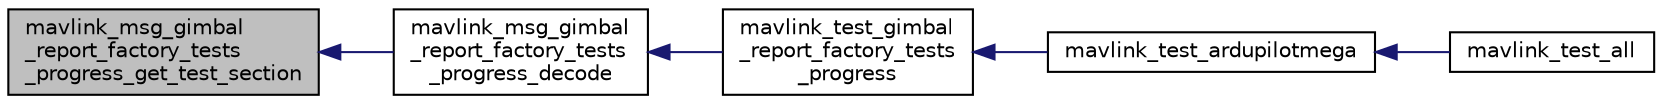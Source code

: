 digraph "mavlink_msg_gimbal_report_factory_tests_progress_get_test_section"
{
 // INTERACTIVE_SVG=YES
  edge [fontname="Helvetica",fontsize="10",labelfontname="Helvetica",labelfontsize="10"];
  node [fontname="Helvetica",fontsize="10",shape=record];
  rankdir="LR";
  Node1 [label="mavlink_msg_gimbal\l_report_factory_tests\l_progress_get_test_section",height=0.2,width=0.4,color="black", fillcolor="grey75", style="filled", fontcolor="black"];
  Node1 -> Node2 [dir="back",color="midnightblue",fontsize="10",style="solid",fontname="Helvetica"];
  Node2 [label="mavlink_msg_gimbal\l_report_factory_tests\l_progress_decode",height=0.2,width=0.4,color="black", fillcolor="white", style="filled",URL="$mavlink__msg__gimbal__report__factory__tests__progress_8h.html#ad66c315c08ae762d05eb4975a4d6d40c",tooltip="Decode a gimbal_report_factory_tests_progress message into a struct. "];
  Node2 -> Node3 [dir="back",color="midnightblue",fontsize="10",style="solid",fontname="Helvetica"];
  Node3 [label="mavlink_test_gimbal\l_report_factory_tests\l_progress",height=0.2,width=0.4,color="black", fillcolor="white", style="filled",URL="$ardupilotmega_2testsuite_8h.html#a3de701e30d384dec01acfb834f163fe5"];
  Node3 -> Node4 [dir="back",color="midnightblue",fontsize="10",style="solid",fontname="Helvetica"];
  Node4 [label="mavlink_test_ardupilotmega",height=0.2,width=0.4,color="black", fillcolor="white", style="filled",URL="$ardupilotmega_2testsuite_8h.html#ab264d471ac2f46584f2bb580704b5e9d"];
  Node4 -> Node5 [dir="back",color="midnightblue",fontsize="10",style="solid",fontname="Helvetica"];
  Node5 [label="mavlink_test_all",height=0.2,width=0.4,color="black", fillcolor="white", style="filled",URL="$ardupilotmega_2testsuite_8h.html#a4cc77b6c343679298da5d3c2b4e48759"];
}
